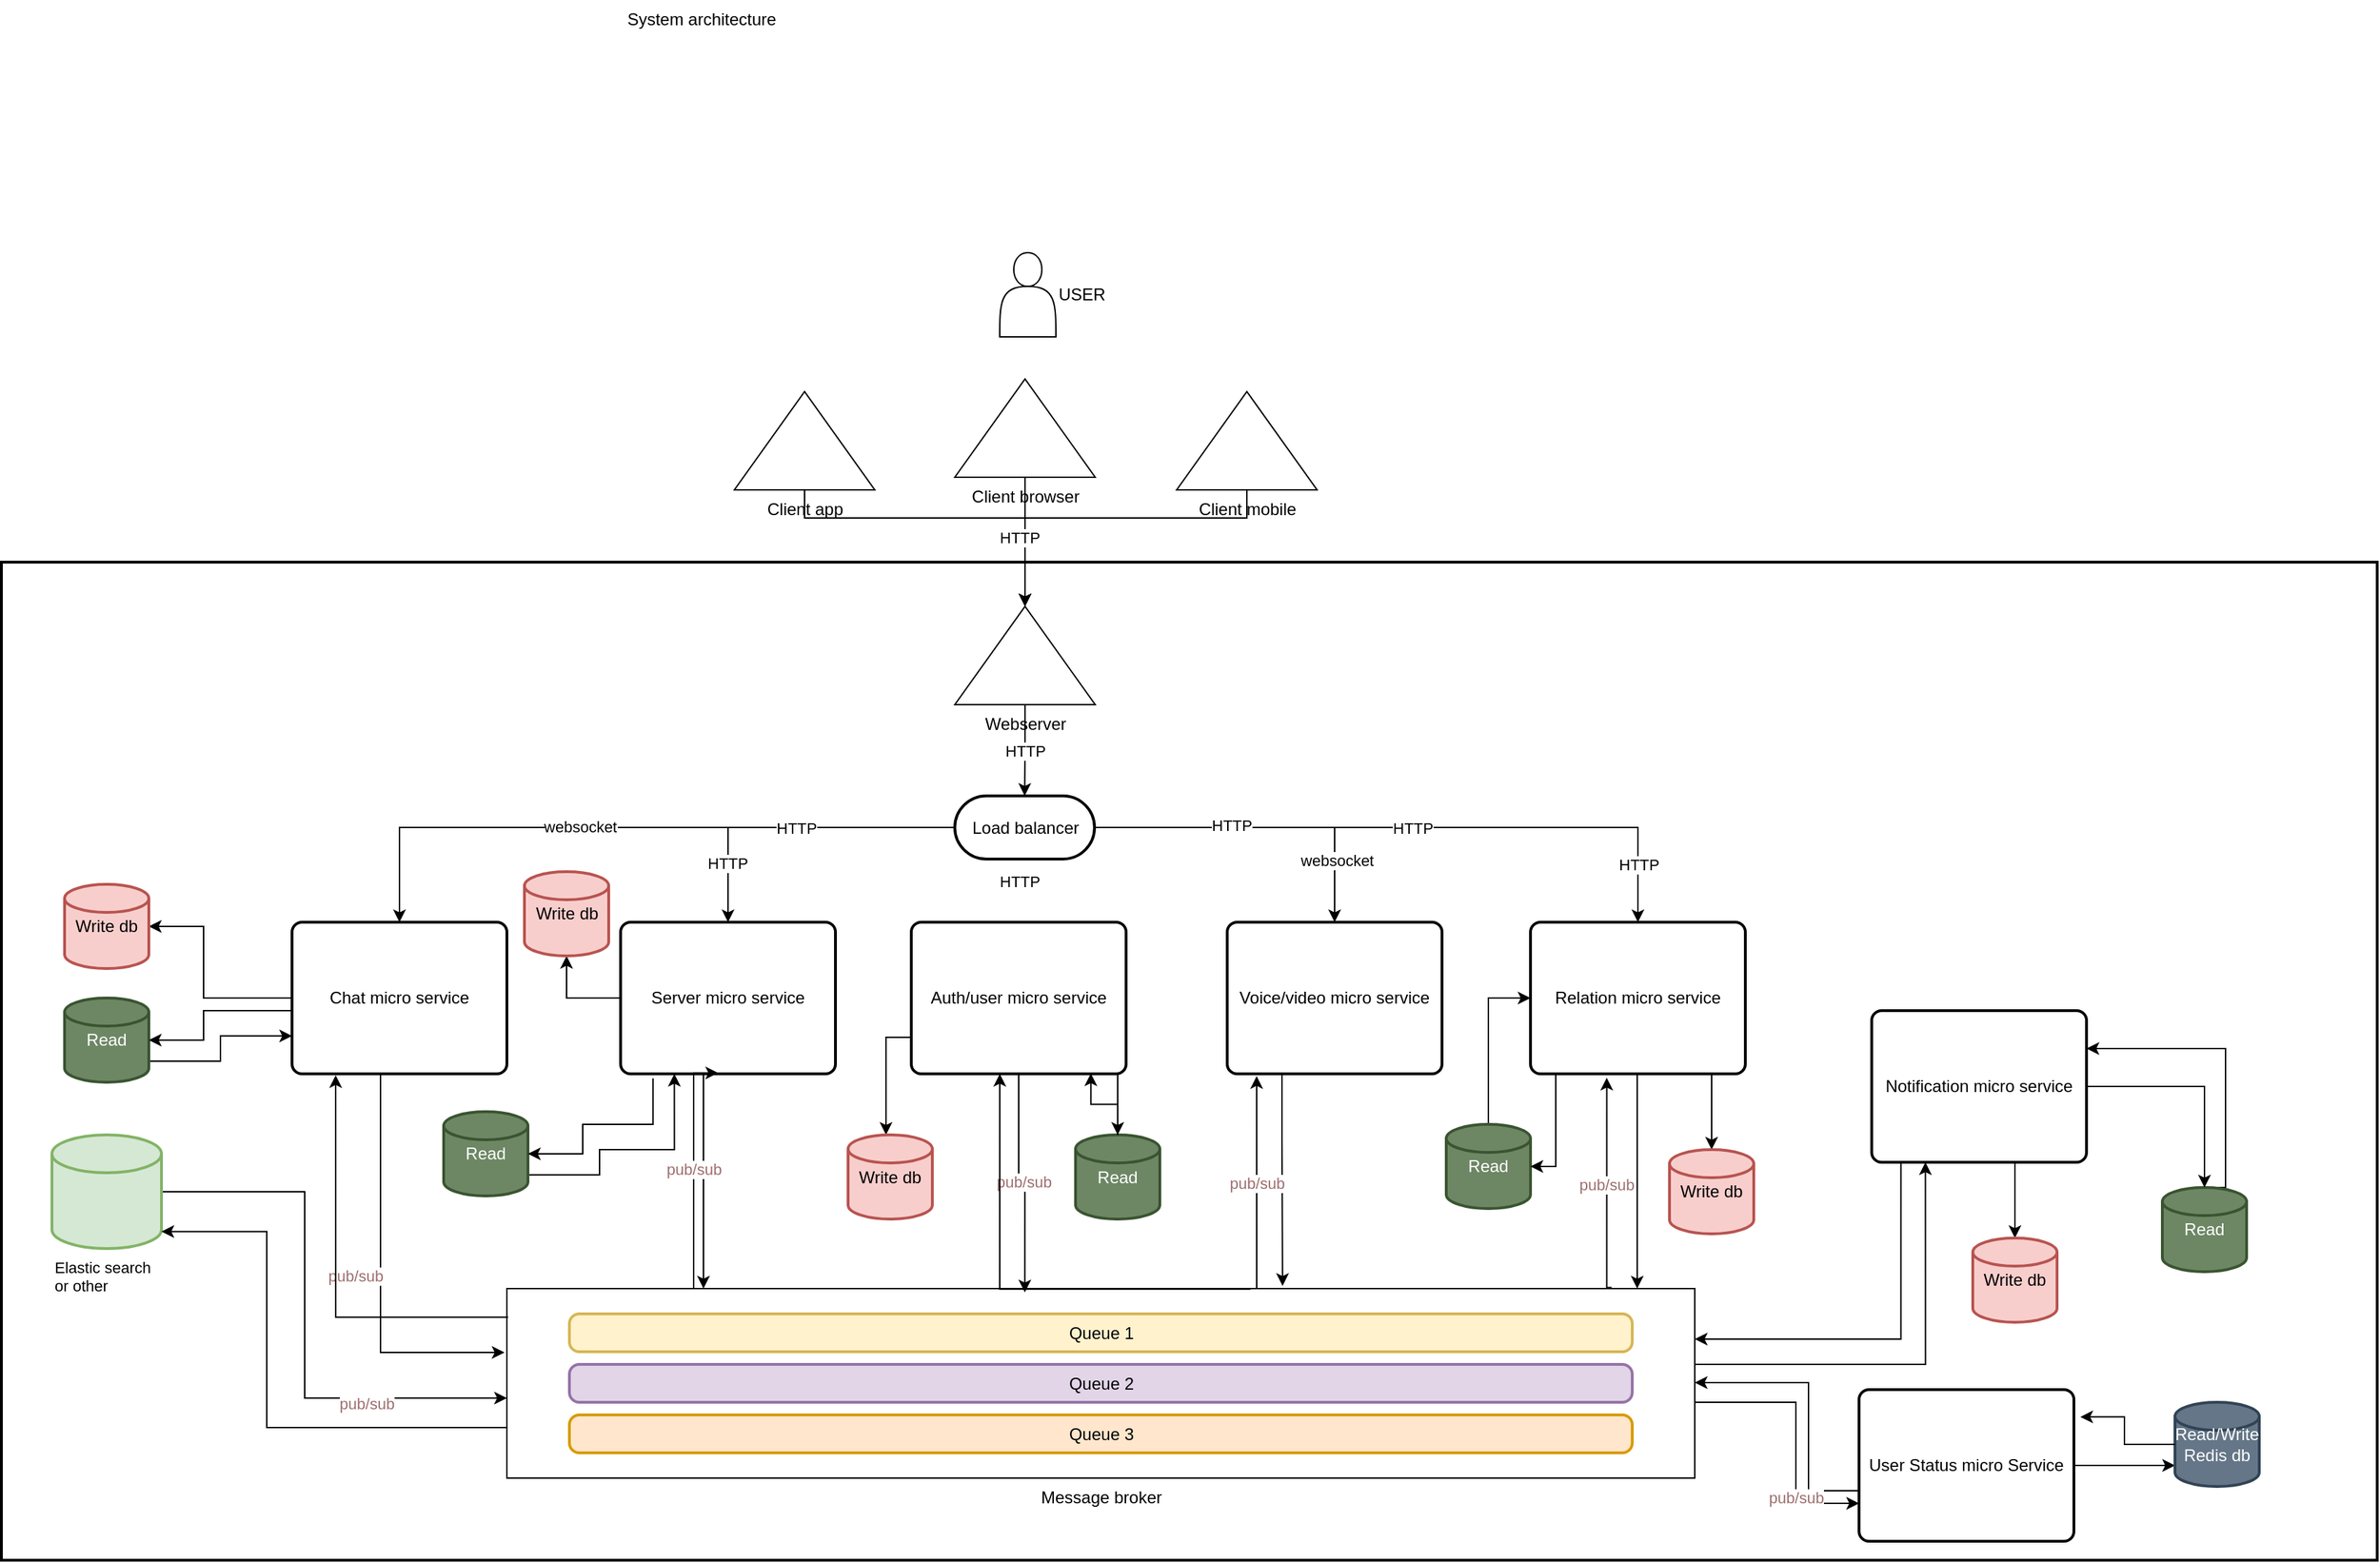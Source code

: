 <mxfile version="24.0.2" type="github">
  <diagram id="I4ahz-z1FdCuFzpf6qUr" name="Page-1">
    <mxGraphModel dx="1405" dy="908" grid="1" gridSize="9" guides="1" tooltips="1" connect="1" arrows="1" fold="1" page="1" pageScale="1" pageWidth="850" pageHeight="1100" math="0" shadow="0">
      <root>
        <mxCell id="0" />
        <mxCell id="1" parent="0" />
        <mxCell id="r7bKNmbLutYQrQa0Vv5a-1" value="USER" style="shape=actor;whiteSpace=wrap;html=1;labelPosition=right;verticalLabelPosition=middle;align=left;verticalAlign=middle;" parent="1" vertex="1">
          <mxGeometry x="783" y="252" width="40" height="60" as="geometry" />
        </mxCell>
        <mxCell id="r7bKNmbLutYQrQa0Vv5a-17" value="" style="edgeStyle=orthogonalEdgeStyle;rounded=0;orthogonalLoop=1;jettySize=auto;html=1;" parent="1" source="r7bKNmbLutYQrQa0Vv5a-7" target="r7bKNmbLutYQrQa0Vv5a-10" edge="1">
          <mxGeometry relative="1" as="geometry" />
        </mxCell>
        <mxCell id="r7bKNmbLutYQrQa0Vv5a-7" value="Client browser" style="verticalLabelPosition=bottom;verticalAlign=top;html=1;shape=mxgraph.basic.acute_triangle;dx=0.5;" parent="1" vertex="1">
          <mxGeometry x="751" y="342" width="100" height="70" as="geometry" />
        </mxCell>
        <mxCell id="r7bKNmbLutYQrQa0Vv5a-8" value="System architecture&amp;nbsp;" style="text;html=1;align=center;verticalAlign=middle;resizable=0;points=[];autosize=1;strokeColor=none;fillColor=none;" parent="1" vertex="1">
          <mxGeometry x="504.5" y="72" width="135" height="27" as="geometry" />
        </mxCell>
        <mxCell id="r7bKNmbLutYQrQa0Vv5a-9" value="" style="verticalLabelPosition=bottom;verticalAlign=top;html=1;shape=mxgraph.basic.rect;fillColor2=none;strokeWidth=2;size=20;indent=5;fillColor=none;" parent="1" vertex="1">
          <mxGeometry x="72" y="472.5" width="1692" height="711" as="geometry" />
        </mxCell>
        <mxCell id="r7bKNmbLutYQrQa0Vv5a-22" value="HTTP" style="edgeStyle=orthogonalEdgeStyle;rounded=0;orthogonalLoop=1;jettySize=auto;html=1;" parent="1" source="r7bKNmbLutYQrQa0Vv5a-10" target="r7bKNmbLutYQrQa0Vv5a-21" edge="1">
          <mxGeometry relative="1" as="geometry" />
        </mxCell>
        <mxCell id="r7bKNmbLutYQrQa0Vv5a-10" value="Webserver" style="verticalLabelPosition=bottom;verticalAlign=top;html=1;shape=mxgraph.basic.acute_triangle;dx=0.5;" parent="1" vertex="1">
          <mxGeometry x="751" y="504" width="100" height="70" as="geometry" />
        </mxCell>
        <mxCell id="r7bKNmbLutYQrQa0Vv5a-107" style="edgeStyle=orthogonalEdgeStyle;rounded=0;orthogonalLoop=1;jettySize=auto;html=1;entryX=0;entryY=0;entryDx=50;entryDy=0;entryPerimeter=0;fontSize=11;fontColor=#9c6d6d;" parent="1" source="r7bKNmbLutYQrQa0Vv5a-14" target="r7bKNmbLutYQrQa0Vv5a-10" edge="1">
          <mxGeometry relative="1" as="geometry">
            <Array as="points">
              <mxPoint x="959" y="441" />
              <mxPoint x="801" y="441" />
            </Array>
          </mxGeometry>
        </mxCell>
        <mxCell id="r7bKNmbLutYQrQa0Vv5a-14" value="Client mobile&lt;br&gt;" style="verticalLabelPosition=bottom;verticalAlign=top;html=1;shape=mxgraph.basic.acute_triangle;dx=0.5;" parent="1" vertex="1">
          <mxGeometry x="909" y="351" width="100" height="70" as="geometry" />
        </mxCell>
        <mxCell id="r7bKNmbLutYQrQa0Vv5a-106" value="" style="edgeStyle=orthogonalEdgeStyle;rounded=0;orthogonalLoop=1;jettySize=auto;html=1;fontSize=11;fontColor=#9c6d6d;" parent="1" source="r7bKNmbLutYQrQa0Vv5a-15" target="r7bKNmbLutYQrQa0Vv5a-10" edge="1">
          <mxGeometry relative="1" as="geometry">
            <Array as="points">
              <mxPoint x="644" y="441" />
              <mxPoint x="801" y="441" />
            </Array>
          </mxGeometry>
        </mxCell>
        <mxCell id="Fc79eV2DeLuxpPt_U4-c-6" value="&lt;span style=&quot;color: rgb(0, 0, 0);&quot;&gt;HTTP&lt;/span&gt;" style="edgeLabel;html=1;align=center;verticalAlign=middle;resizable=0;points=[];fontSize=11;fontColor=#9c6d6d;" parent="r7bKNmbLutYQrQa0Vv5a-106" vertex="1" connectable="0">
          <mxGeometry x="0.593" y="-4" relative="1" as="geometry">
            <mxPoint as="offset" />
          </mxGeometry>
        </mxCell>
        <mxCell id="r7bKNmbLutYQrQa0Vv5a-15" value="Client app" style="verticalLabelPosition=bottom;verticalAlign=top;html=1;shape=mxgraph.basic.acute_triangle;dx=0.5;" parent="1" vertex="1">
          <mxGeometry x="594" y="351" width="100" height="70" as="geometry" />
        </mxCell>
        <mxCell id="r7bKNmbLutYQrQa0Vv5a-31" value="" style="edgeStyle=orthogonalEdgeStyle;rounded=0;orthogonalLoop=1;jettySize=auto;html=1;" parent="1" source="r7bKNmbLutYQrQa0Vv5a-21" target="r7bKNmbLutYQrQa0Vv5a-24" edge="1">
          <mxGeometry relative="1" as="geometry" />
        </mxCell>
        <mxCell id="Fc79eV2DeLuxpPt_U4-c-9" value="&lt;span style=&quot;color: rgb(0, 0, 0);&quot;&gt;HTTP&lt;/span&gt;" style="edgeLabel;html=1;align=center;verticalAlign=middle;resizable=0;points=[];fontSize=11;fontColor=#9c6d6d;" parent="r7bKNmbLutYQrQa0Vv5a-31" vertex="1" connectable="0">
          <mxGeometry x="0.634" y="-1" relative="1" as="geometry">
            <mxPoint as="offset" />
          </mxGeometry>
        </mxCell>
        <mxCell id="r7bKNmbLutYQrQa0Vv5a-32" style="edgeStyle=orthogonalEdgeStyle;rounded=0;orthogonalLoop=1;jettySize=auto;html=1;" parent="1" source="r7bKNmbLutYQrQa0Vv5a-21" target="r7bKNmbLutYQrQa0Vv5a-23" edge="1">
          <mxGeometry relative="1" as="geometry" />
        </mxCell>
        <mxCell id="Fc79eV2DeLuxpPt_U4-c-8" value="&lt;span style=&quot;color: rgb(0, 0, 0);&quot;&gt;websocket&lt;/span&gt;" style="edgeLabel;html=1;align=center;verticalAlign=middle;resizable=0;points=[];fontSize=11;fontColor=#9c6d6d;" parent="r7bKNmbLutYQrQa0Vv5a-32" vertex="1" connectable="0">
          <mxGeometry x="0.156" y="-1" relative="1" as="geometry">
            <mxPoint as="offset" />
          </mxGeometry>
        </mxCell>
        <mxCell id="Fc79eV2DeLuxpPt_U4-c-10" value="&lt;span style=&quot;color: rgb(0, 0, 0);&quot;&gt;HTTP&lt;/span&gt;" style="edgeLabel;html=1;align=center;verticalAlign=middle;resizable=0;points=[];fontSize=11;fontColor=#9c6d6d;" parent="r7bKNmbLutYQrQa0Vv5a-32" vertex="1" connectable="0">
          <mxGeometry x="-0.511" relative="1" as="geometry">
            <mxPoint as="offset" />
          </mxGeometry>
        </mxCell>
        <mxCell id="r7bKNmbLutYQrQa0Vv5a-33" style="edgeStyle=orthogonalEdgeStyle;rounded=0;orthogonalLoop=1;jettySize=auto;html=1;" parent="1" source="r7bKNmbLutYQrQa0Vv5a-21" target="r7bKNmbLutYQrQa0Vv5a-25" edge="1">
          <mxGeometry relative="1" as="geometry" />
        </mxCell>
        <mxCell id="Fc79eV2DeLuxpPt_U4-c-12" value="&lt;span style=&quot;color: rgb(0, 0, 0);&quot;&gt;websocket&lt;/span&gt;" style="edgeLabel;html=1;align=center;verticalAlign=middle;resizable=0;points=[];fontSize=11;fontColor=#9c6d6d;" parent="r7bKNmbLutYQrQa0Vv5a-33" vertex="1" connectable="0">
          <mxGeometry x="0.632" y="1" relative="1" as="geometry">
            <mxPoint as="offset" />
          </mxGeometry>
        </mxCell>
        <mxCell id="r7bKNmbLutYQrQa0Vv5a-82" style="edgeStyle=orthogonalEdgeStyle;rounded=0;orthogonalLoop=1;jettySize=auto;html=1;fontSize=11;fontColor=#9c6d6d;" parent="1" source="r7bKNmbLutYQrQa0Vv5a-21" target="r7bKNmbLutYQrQa0Vv5a-79" edge="1">
          <mxGeometry relative="1" as="geometry" />
        </mxCell>
        <mxCell id="Fc79eV2DeLuxpPt_U4-c-11" value="&lt;span style=&quot;color: rgb(0, 0, 0);&quot;&gt;HTTP&lt;/span&gt;" style="edgeLabel;html=1;align=center;verticalAlign=middle;resizable=0;points=[];fontSize=11;fontColor=#9c6d6d;" parent="r7bKNmbLutYQrQa0Vv5a-82" vertex="1" connectable="0">
          <mxGeometry x="-0.573" y="2" relative="1" as="geometry">
            <mxPoint as="offset" />
          </mxGeometry>
        </mxCell>
        <mxCell id="Fc79eV2DeLuxpPt_U4-c-13" value="&lt;span style=&quot;color: rgb(0, 0, 0);&quot;&gt;HTTP&lt;/span&gt;" style="edgeLabel;html=1;align=center;verticalAlign=middle;resizable=0;points=[];fontSize=11;fontColor=#9c6d6d;" parent="r7bKNmbLutYQrQa0Vv5a-82" vertex="1" connectable="0">
          <mxGeometry x="-0.005" relative="1" as="geometry">
            <mxPoint as="offset" />
          </mxGeometry>
        </mxCell>
        <mxCell id="Fc79eV2DeLuxpPt_U4-c-14" value="&lt;span style=&quot;color: rgb(0, 0, 0);&quot;&gt;HTTP&lt;/span&gt;" style="edgeLabel;html=1;align=center;verticalAlign=middle;resizable=0;points=[];fontSize=11;fontColor=#9c6d6d;" parent="r7bKNmbLutYQrQa0Vv5a-82" vertex="1" connectable="0">
          <mxGeometry x="0.819" relative="1" as="geometry">
            <mxPoint as="offset" />
          </mxGeometry>
        </mxCell>
        <mxCell id="r7bKNmbLutYQrQa0Vv5a-109" value="&#xa;&lt;span style=&quot;color: rgb(0, 0, 0); font-family: Helvetica; font-size: 11px; font-style: normal; font-variant-ligatures: normal; font-variant-caps: normal; font-weight: 400; letter-spacing: normal; orphans: 2; text-align: center; text-indent: 0px; text-transform: none; widows: 2; word-spacing: 0px; -webkit-text-stroke-width: 0px; background-color: rgb(255, 255, 255); text-decoration-thickness: initial; text-decoration-style: initial; text-decoration-color: initial; float: none; display: inline !important;&quot;&gt;HTTP&lt;/span&gt;&#xa;&#xa;" style="edgeStyle=orthogonalEdgeStyle;rounded=0;orthogonalLoop=1;jettySize=auto;html=1;entryX=0.5;entryY=0;entryDx=0;entryDy=0;fontSize=11;fontColor=#9c6d6d;" parent="1" source="r7bKNmbLutYQrQa0Vv5a-21" target="r7bKNmbLutYQrQa0Vv5a-72" edge="1">
          <mxGeometry relative="1" as="geometry">
            <Array as="points">
              <mxPoint x="797" y="707" />
              <mxPoint x="797" y="707" />
            </Array>
          </mxGeometry>
        </mxCell>
        <mxCell id="r7bKNmbLutYQrQa0Vv5a-21" value="Load balancer" style="html=1;dashed=0;whitespace=wrap;shape=mxgraph.dfd.start;strokeWidth=2;fillColor=none;" parent="1" vertex="1">
          <mxGeometry x="751" y="639" width="99.5" height="45" as="geometry" />
        </mxCell>
        <mxCell id="r7bKNmbLutYQrQa0Vv5a-45" style="edgeStyle=orthogonalEdgeStyle;rounded=0;orthogonalLoop=1;jettySize=auto;html=1;fontSize=11;fontColor=#9c6d6d;" parent="1" source="r7bKNmbLutYQrQa0Vv5a-23" target="r7bKNmbLutYQrQa0Vv5a-26" edge="1">
          <mxGeometry x="-0.059" y="-9" relative="1" as="geometry">
            <Array as="points">
              <mxPoint x="216" y="783" />
              <mxPoint x="216" y="732" />
            </Array>
            <mxPoint as="offset" />
          </mxGeometry>
        </mxCell>
        <mxCell id="r7bKNmbLutYQrQa0Vv5a-67" value="pub/sub" style="edgeStyle=orthogonalEdgeStyle;rounded=0;orthogonalLoop=1;jettySize=auto;html=1;entryX=-0.002;entryY=0.337;entryDx=0;entryDy=0;entryPerimeter=0;fontSize=11;fontColor=#9c6d6d;" parent="1" source="r7bKNmbLutYQrQa0Vv5a-23" target="r7bKNmbLutYQrQa0Vv5a-27" edge="1">
          <mxGeometry x="-0.001" y="-18" relative="1" as="geometry">
            <Array as="points">
              <mxPoint x="342" y="1036" />
            </Array>
            <mxPoint as="offset" />
          </mxGeometry>
        </mxCell>
        <mxCell id="r7bKNmbLutYQrQa0Vv5a-23" value="Chat micro service" style="rounded=1;whiteSpace=wrap;html=1;absoluteArcSize=1;arcSize=14;strokeWidth=2;fillColor=none;" parent="1" vertex="1">
          <mxGeometry x="279" y="729" width="153" height="108" as="geometry" />
        </mxCell>
        <mxCell id="r7bKNmbLutYQrQa0Vv5a-61" style="edgeStyle=orthogonalEdgeStyle;rounded=0;orthogonalLoop=1;jettySize=auto;html=1;fontSize=11;fontColor=#9c6d6d;entryX=0.5;entryY=1;entryDx=0;entryDy=0;entryPerimeter=0;" parent="1" source="r7bKNmbLutYQrQa0Vv5a-24" target="r7bKNmbLutYQrQa0Vv5a-46" edge="1">
          <mxGeometry relative="1" as="geometry">
            <mxPoint x="493" y="765" as="targetPoint" />
          </mxGeometry>
        </mxCell>
        <mxCell id="r7bKNmbLutYQrQa0Vv5a-73" style="edgeStyle=orthogonalEdgeStyle;rounded=0;orthogonalLoop=1;jettySize=auto;html=1;fontSize=11;fontColor=#9c6d6d;" parent="1" source="r7bKNmbLutYQrQa0Vv5a-24" edge="1">
          <mxGeometry relative="1" as="geometry">
            <mxPoint x="572" y="990" as="targetPoint" />
            <Array as="points">
              <mxPoint x="572" y="900" />
              <mxPoint x="572" y="900" />
            </Array>
          </mxGeometry>
        </mxCell>
        <mxCell id="r7bKNmbLutYQrQa0Vv5a-24" value="Server micro service" style="rounded=1;whiteSpace=wrap;html=1;absoluteArcSize=1;arcSize=14;strokeWidth=2;fillColor=none;" parent="1" vertex="1">
          <mxGeometry x="513" y="729" width="153" height="108" as="geometry" />
        </mxCell>
        <mxCell id="r7bKNmbLutYQrQa0Vv5a-80" style="edgeStyle=orthogonalEdgeStyle;rounded=0;orthogonalLoop=1;jettySize=auto;html=1;entryX=0.653;entryY=-0.014;entryDx=0;entryDy=0;entryPerimeter=0;fontSize=11;fontColor=#9c6d6d;" parent="1" source="r7bKNmbLutYQrQa0Vv5a-25" target="r7bKNmbLutYQrQa0Vv5a-27" edge="1">
          <mxGeometry relative="1" as="geometry">
            <Array as="points">
              <mxPoint x="984" y="882" />
              <mxPoint x="984" y="882" />
            </Array>
          </mxGeometry>
        </mxCell>
        <mxCell id="r7bKNmbLutYQrQa0Vv5a-25" value="Voice/video micro service" style="rounded=1;whiteSpace=wrap;html=1;absoluteArcSize=1;arcSize=14;strokeWidth=2;fillColor=none;" parent="1" vertex="1">
          <mxGeometry x="945" y="729" width="153" height="108" as="geometry" />
        </mxCell>
        <mxCell id="r7bKNmbLutYQrQa0Vv5a-26" value="Write db" style="strokeWidth=2;html=1;shape=mxgraph.flowchart.database;whiteSpace=wrap;fillColor=#f8cecc;strokeColor=#b85450;" parent="1" vertex="1">
          <mxGeometry x="117" y="702" width="60" height="60" as="geometry" />
        </mxCell>
        <mxCell id="Fc79eV2DeLuxpPt_U4-c-2" style="edgeStyle=orthogonalEdgeStyle;rounded=0;orthogonalLoop=1;jettySize=auto;html=1;entryX=0;entryY=0.578;entryDx=0;entryDy=0;entryPerimeter=0;fontSize=11;fontColor=#9c6d6d;" parent="1" source="r7bKNmbLutYQrQa0Vv5a-38" target="r7bKNmbLutYQrQa0Vv5a-27" edge="1">
          <mxGeometry relative="1" as="geometry">
            <Array as="points">
              <mxPoint x="288" y="921" />
              <mxPoint x="288" y="1068" />
            </Array>
          </mxGeometry>
        </mxCell>
        <mxCell id="Fc79eV2DeLuxpPt_U4-c-4" value="pub/sub" style="edgeLabel;html=1;align=center;verticalAlign=middle;resizable=0;points=[];fontSize=11;fontColor=#9c6d6d;" parent="Fc79eV2DeLuxpPt_U4-c-2" vertex="1" connectable="0">
          <mxGeometry x="0.49" y="-4" relative="1" as="geometry">
            <mxPoint as="offset" />
          </mxGeometry>
        </mxCell>
        <mxCell id="r7bKNmbLutYQrQa0Vv5a-38" value="Elastic search or other" style="strokeWidth=2;html=1;shape=mxgraph.flowchart.database;whiteSpace=wrap;fillColor=#d5e8d4;labelPosition=center;verticalLabelPosition=bottom;align=left;verticalAlign=top;fontSize=11;labelBackgroundColor=default;strokeColor=#82b366;" parent="1" vertex="1">
          <mxGeometry x="108" y="880.5" width="78" height="81" as="geometry" />
        </mxCell>
        <mxCell id="r7bKNmbLutYQrQa0Vv5a-42" value="" style="group" parent="1" vertex="1" connectable="0">
          <mxGeometry x="432" y="990" width="846" height="135" as="geometry" />
        </mxCell>
        <mxCell id="r7bKNmbLutYQrQa0Vv5a-27" value="Message broker" style="verticalLabelPosition=bottom;verticalAlign=top;html=1;shape=mxgraph.basic.rect;fillColor2=none;strokeWidth=1;size=20;indent=5;fillColor=none;" parent="r7bKNmbLutYQrQa0Vv5a-42" vertex="1">
          <mxGeometry width="846" height="135" as="geometry" />
        </mxCell>
        <mxCell id="r7bKNmbLutYQrQa0Vv5a-28" value="Queue 1" style="rounded=1;whiteSpace=wrap;html=1;absoluteArcSize=1;arcSize=14;strokeWidth=2;fillColor=#fff2cc;strokeColor=#d6b656;" parent="r7bKNmbLutYQrQa0Vv5a-42" vertex="1">
          <mxGeometry x="44.526" y="18" width="756.947" height="27" as="geometry" />
        </mxCell>
        <mxCell id="r7bKNmbLutYQrQa0Vv5a-29" value="Queue 2" style="rounded=1;whiteSpace=wrap;html=1;absoluteArcSize=1;arcSize=14;strokeWidth=2;fillColor=#e1d5e7;strokeColor=#9673a6;" parent="r7bKNmbLutYQrQa0Vv5a-42" vertex="1">
          <mxGeometry x="44.526" y="54" width="756.947" height="27" as="geometry" />
        </mxCell>
        <mxCell id="r7bKNmbLutYQrQa0Vv5a-30" value="Queue 3" style="rounded=1;whiteSpace=wrap;html=1;absoluteArcSize=1;arcSize=14;strokeWidth=2;fillColor=#ffe6cc;strokeColor=#d79b00;" parent="r7bKNmbLutYQrQa0Vv5a-42" vertex="1">
          <mxGeometry x="44.526" y="90" width="756.947" height="27" as="geometry" />
        </mxCell>
        <mxCell id="r7bKNmbLutYQrQa0Vv5a-46" value="Write db" style="strokeWidth=2;html=1;shape=mxgraph.flowchart.database;whiteSpace=wrap;fillColor=#f8cecc;strokeColor=#b85450;" parent="1" vertex="1">
          <mxGeometry x="444.5" y="693" width="60" height="60" as="geometry" />
        </mxCell>
        <mxCell id="r7bKNmbLutYQrQa0Vv5a-63" value="pub/sub" style="edgeStyle=orthogonalEdgeStyle;rounded=0;orthogonalLoop=1;jettySize=auto;html=1;entryX=0.454;entryY=0.994;entryDx=0;entryDy=0;entryPerimeter=0;fontSize=11;fontColor=#9c6d6d;" parent="1" source="r7bKNmbLutYQrQa0Vv5a-27" target="r7bKNmbLutYQrQa0Vv5a-24" edge="1">
          <mxGeometry relative="1" as="geometry">
            <Array as="points">
              <mxPoint x="565" y="945" />
              <mxPoint x="565" y="945" />
            </Array>
          </mxGeometry>
        </mxCell>
        <mxCell id="r7bKNmbLutYQrQa0Vv5a-66" style="edgeStyle=orthogonalEdgeStyle;rounded=0;orthogonalLoop=1;jettySize=auto;html=1;entryX=0.203;entryY=1.009;entryDx=0;entryDy=0;entryPerimeter=0;fontSize=11;fontColor=#9c6d6d;exitX=0.001;exitY=0.151;exitDx=0;exitDy=0;exitPerimeter=0;" parent="1" source="r7bKNmbLutYQrQa0Vv5a-27" target="r7bKNmbLutYQrQa0Vv5a-23" edge="1">
          <mxGeometry relative="1" as="geometry">
            <mxPoint x="423" y="1071" as="sourcePoint" />
          </mxGeometry>
        </mxCell>
        <mxCell id="r7bKNmbLutYQrQa0Vv5a-76" value="pub/sub" style="edgeStyle=orthogonalEdgeStyle;rounded=0;orthogonalLoop=1;jettySize=auto;html=1;entryX=0.436;entryY=0.02;entryDx=0;entryDy=0;entryPerimeter=0;fontSize=11;fontColor=#9c6d6d;" parent="1" source="r7bKNmbLutYQrQa0Vv5a-72" target="r7bKNmbLutYQrQa0Vv5a-27" edge="1">
          <mxGeometry relative="1" as="geometry" />
        </mxCell>
        <mxCell id="gk63O6OOP2rGa1J9IB_V-16" style="edgeStyle=orthogonalEdgeStyle;rounded=0;orthogonalLoop=1;jettySize=auto;html=1;" edge="1" parent="1" source="r7bKNmbLutYQrQa0Vv5a-72" target="gk63O6OOP2rGa1J9IB_V-15">
          <mxGeometry relative="1" as="geometry">
            <Array as="points">
              <mxPoint x="867" y="846" />
              <mxPoint x="867" y="846" />
            </Array>
          </mxGeometry>
        </mxCell>
        <mxCell id="r7bKNmbLutYQrQa0Vv5a-72" value="Auth/user micro service" style="rounded=1;whiteSpace=wrap;html=1;absoluteArcSize=1;arcSize=14;strokeWidth=2;fillColor=none;" parent="1" vertex="1">
          <mxGeometry x="720" y="729" width="153" height="108" as="geometry" />
        </mxCell>
        <mxCell id="r7bKNmbLutYQrQa0Vv5a-78" style="edgeStyle=orthogonalEdgeStyle;rounded=0;orthogonalLoop=1;jettySize=auto;html=1;entryX=0.412;entryY=1;entryDx=0;entryDy=0;entryPerimeter=0;fontSize=11;fontColor=#9c6d6d;exitX=0.626;exitY=0.003;exitDx=0;exitDy=0;exitPerimeter=0;" parent="1" source="r7bKNmbLutYQrQa0Vv5a-27" target="r7bKNmbLutYQrQa0Vv5a-72" edge="1">
          <mxGeometry relative="1" as="geometry">
            <mxPoint x="783" y="972" as="sourcePoint" />
            <Array as="points">
              <mxPoint x="783" y="990" />
            </Array>
          </mxGeometry>
        </mxCell>
        <mxCell id="r7bKNmbLutYQrQa0Vv5a-87" style="edgeStyle=orthogonalEdgeStyle;rounded=0;orthogonalLoop=1;jettySize=auto;html=1;fontSize=11;fontColor=#9c6d6d;" parent="1" source="r7bKNmbLutYQrQa0Vv5a-79" edge="1">
          <mxGeometry relative="1" as="geometry">
            <mxPoint x="1237" y="990" as="targetPoint" />
          </mxGeometry>
        </mxCell>
        <mxCell id="r7bKNmbLutYQrQa0Vv5a-92" style="edgeStyle=orthogonalEdgeStyle;rounded=0;orthogonalLoop=1;jettySize=auto;html=1;fontSize=11;fontColor=#9c6d6d;" parent="1" source="r7bKNmbLutYQrQa0Vv5a-79" target="r7bKNmbLutYQrQa0Vv5a-89" edge="1">
          <mxGeometry relative="1" as="geometry">
            <Array as="points">
              <mxPoint x="1290" y="855" />
              <mxPoint x="1290" y="855" />
            </Array>
          </mxGeometry>
        </mxCell>
        <mxCell id="r7bKNmbLutYQrQa0Vv5a-79" value="Relation micro service" style="rounded=1;whiteSpace=wrap;html=1;absoluteArcSize=1;arcSize=14;strokeWidth=2;fillColor=none;" parent="1" vertex="1">
          <mxGeometry x="1161" y="729" width="153" height="108" as="geometry" />
        </mxCell>
        <mxCell id="r7bKNmbLutYQrQa0Vv5a-81" value="pub/sub" style="edgeStyle=orthogonalEdgeStyle;rounded=0;orthogonalLoop=1;jettySize=auto;html=1;entryX=0.137;entryY=1.015;entryDx=0;entryDy=0;entryPerimeter=0;fontSize=11;fontColor=#9c6d6d;" parent="1" source="r7bKNmbLutYQrQa0Vv5a-27" target="r7bKNmbLutYQrQa0Vv5a-25" edge="1">
          <mxGeometry relative="1" as="geometry">
            <Array as="points">
              <mxPoint x="966" y="954" />
              <mxPoint x="966" y="954" />
            </Array>
          </mxGeometry>
        </mxCell>
        <mxCell id="r7bKNmbLutYQrQa0Vv5a-88" value="pub/sub" style="edgeStyle=orthogonalEdgeStyle;rounded=0;orthogonalLoop=1;jettySize=auto;html=1;entryX=0.355;entryY=1.026;entryDx=0;entryDy=0;entryPerimeter=0;fontSize=11;fontColor=#9c6d6d;exitX=0.93;exitY=-0.006;exitDx=0;exitDy=0;exitPerimeter=0;" parent="1" source="r7bKNmbLutYQrQa0Vv5a-27" target="r7bKNmbLutYQrQa0Vv5a-79" edge="1">
          <mxGeometry relative="1" as="geometry">
            <Array as="points">
              <mxPoint x="1215" y="989" />
            </Array>
          </mxGeometry>
        </mxCell>
        <mxCell id="r7bKNmbLutYQrQa0Vv5a-89" value="Write db" style="strokeWidth=2;html=1;shape=mxgraph.flowchart.database;whiteSpace=wrap;fillColor=#f8cecc;strokeColor=#b85450;" parent="1" vertex="1">
          <mxGeometry x="1260" y="891" width="60" height="60" as="geometry" />
        </mxCell>
        <mxCell id="r7bKNmbLutYQrQa0Vv5a-102" style="edgeStyle=orthogonalEdgeStyle;rounded=0;orthogonalLoop=1;jettySize=auto;html=1;fontSize=11;fontColor=#9c6d6d;exitX=0.136;exitY=0.998;exitDx=0;exitDy=0;exitPerimeter=0;" parent="1" source="r7bKNmbLutYQrQa0Vv5a-93" edge="1">
          <mxGeometry relative="1" as="geometry">
            <mxPoint x="1278" y="1026" as="targetPoint" />
            <Array as="points">
              <mxPoint x="1425" y="1026" />
            </Array>
          </mxGeometry>
        </mxCell>
        <mxCell id="r7bKNmbLutYQrQa0Vv5a-93" value="Notification micro service" style="rounded=1;whiteSpace=wrap;html=1;absoluteArcSize=1;arcSize=14;strokeWidth=2;fillColor=none;" parent="1" vertex="1">
          <mxGeometry x="1404" y="792" width="153" height="108" as="geometry" />
        </mxCell>
        <mxCell id="r7bKNmbLutYQrQa0Vv5a-104" value="" style="edgeStyle=orthogonalEdgeStyle;rounded=0;orthogonalLoop=1;jettySize=auto;html=1;fontSize=11;fontColor=#9c6d6d;" parent="1" source="r7bKNmbLutYQrQa0Vv5a-94" target="r7bKNmbLutYQrQa0Vv5a-27" edge="1">
          <mxGeometry relative="1" as="geometry">
            <Array as="points">
              <mxPoint x="1359" y="1134" />
              <mxPoint x="1359" y="1057" />
            </Array>
          </mxGeometry>
        </mxCell>
        <mxCell id="gk63O6OOP2rGa1J9IB_V-32" style="edgeStyle=orthogonalEdgeStyle;rounded=0;orthogonalLoop=1;jettySize=auto;html=1;" edge="1" parent="1" source="r7bKNmbLutYQrQa0Vv5a-94" target="gk63O6OOP2rGa1J9IB_V-30">
          <mxGeometry relative="1" as="geometry">
            <Array as="points">
              <mxPoint x="1602" y="1116" />
              <mxPoint x="1602" y="1116" />
            </Array>
          </mxGeometry>
        </mxCell>
        <mxCell id="r7bKNmbLutYQrQa0Vv5a-94" value="User Status micro Service" style="rounded=1;whiteSpace=wrap;html=1;absoluteArcSize=1;arcSize=14;strokeWidth=2;fillColor=none;" parent="1" vertex="1">
          <mxGeometry x="1395" y="1062" width="153" height="108" as="geometry" />
        </mxCell>
        <mxCell id="r7bKNmbLutYQrQa0Vv5a-100" style="edgeStyle=orthogonalEdgeStyle;rounded=0;orthogonalLoop=1;jettySize=auto;html=1;entryX=0.25;entryY=1;entryDx=0;entryDy=0;fontSize=11;fontColor=#9c6d6d;" parent="1" source="r7bKNmbLutYQrQa0Vv5a-27" target="r7bKNmbLutYQrQa0Vv5a-93" edge="1">
          <mxGeometry relative="1" as="geometry">
            <Array as="points">
              <mxPoint x="1442" y="1044" />
            </Array>
          </mxGeometry>
        </mxCell>
        <mxCell id="r7bKNmbLutYQrQa0Vv5a-103" value="" style="edgeStyle=orthogonalEdgeStyle;rounded=0;orthogonalLoop=1;jettySize=auto;html=1;fontSize=11;fontColor=#9c6d6d;entryX=0;entryY=0.75;entryDx=0;entryDy=0;" parent="1" source="r7bKNmbLutYQrQa0Vv5a-27" target="r7bKNmbLutYQrQa0Vv5a-94" edge="1">
          <mxGeometry relative="1" as="geometry">
            <Array as="points">
              <mxPoint x="1350" y="1071" />
              <mxPoint x="1350" y="1143" />
            </Array>
          </mxGeometry>
        </mxCell>
        <mxCell id="r7bKNmbLutYQrQa0Vv5a-105" value="pub/sub&lt;br&gt;" style="edgeLabel;html=1;align=center;verticalAlign=middle;resizable=0;points=[];fontSize=11;fontColor=#9c6d6d;" parent="r7bKNmbLutYQrQa0Vv5a-103" vertex="1" connectable="0">
          <mxGeometry x="0.481" y="1" relative="1" as="geometry">
            <mxPoint x="-1" as="offset" />
          </mxGeometry>
        </mxCell>
        <mxCell id="Fc79eV2DeLuxpPt_U4-c-3" style="edgeStyle=orthogonalEdgeStyle;rounded=0;orthogonalLoop=1;jettySize=auto;html=1;entryX=1;entryY=0.85;entryDx=0;entryDy=0;entryPerimeter=0;fontSize=11;fontColor=#9c6d6d;" parent="1" source="r7bKNmbLutYQrQa0Vv5a-27" target="r7bKNmbLutYQrQa0Vv5a-38" edge="1">
          <mxGeometry x="-0.009" y="18" relative="1" as="geometry">
            <Array as="points">
              <mxPoint x="261" y="1089" />
              <mxPoint x="261" y="949" />
            </Array>
            <mxPoint as="offset" />
          </mxGeometry>
        </mxCell>
        <mxCell id="gk63O6OOP2rGa1J9IB_V-1" style="edgeStyle=orthogonalEdgeStyle;rounded=0;orthogonalLoop=1;jettySize=auto;html=1;fontSize=11;fontColor=#9c6d6d;" edge="1" parent="1" target="gk63O6OOP2rGa1J9IB_V-2">
          <mxGeometry relative="1" as="geometry">
            <mxPoint x="720.5" y="810" as="sourcePoint" />
            <Array as="points">
              <mxPoint x="702" y="811" />
            </Array>
          </mxGeometry>
        </mxCell>
        <mxCell id="gk63O6OOP2rGa1J9IB_V-2" value="Write db" style="strokeWidth=2;html=1;shape=mxgraph.flowchart.database;whiteSpace=wrap;fillColor=#f8cecc;strokeColor=#b85450;" vertex="1" parent="1">
          <mxGeometry x="675" y="880.5" width="60" height="60" as="geometry" />
        </mxCell>
        <mxCell id="gk63O6OOP2rGa1J9IB_V-4" style="edgeStyle=orthogonalEdgeStyle;rounded=0;orthogonalLoop=1;jettySize=auto;html=1;entryX=0;entryY=0.75;entryDx=0;entryDy=0;" edge="1" parent="1" source="gk63O6OOP2rGa1J9IB_V-3" target="r7bKNmbLutYQrQa0Vv5a-23">
          <mxGeometry relative="1" as="geometry">
            <Array as="points">
              <mxPoint x="228" y="828" />
              <mxPoint x="228" y="810" />
            </Array>
          </mxGeometry>
        </mxCell>
        <mxCell id="gk63O6OOP2rGa1J9IB_V-3" value="Read" style="strokeWidth=2;html=1;shape=mxgraph.flowchart.database;whiteSpace=wrap;fillColor=#6d8764;strokeColor=#3A5431;fontColor=#ffffff;" vertex="1" parent="1">
          <mxGeometry x="117" y="783" width="60" height="60" as="geometry" />
        </mxCell>
        <mxCell id="gk63O6OOP2rGa1J9IB_V-5" style="edgeStyle=orthogonalEdgeStyle;rounded=0;orthogonalLoop=1;jettySize=auto;html=1;entryX=1;entryY=0.5;entryDx=0;entryDy=0;entryPerimeter=0;" edge="1" parent="1" source="r7bKNmbLutYQrQa0Vv5a-23" target="gk63O6OOP2rGa1J9IB_V-3">
          <mxGeometry relative="1" as="geometry">
            <Array as="points">
              <mxPoint x="216" y="792" />
              <mxPoint x="216" y="813" />
            </Array>
          </mxGeometry>
        </mxCell>
        <mxCell id="gk63O6OOP2rGa1J9IB_V-6" style="edgeStyle=orthogonalEdgeStyle;rounded=0;orthogonalLoop=1;jettySize=auto;html=1;entryX=0.25;entryY=1;entryDx=0;entryDy=0;" edge="1" parent="1" source="gk63O6OOP2rGa1J9IB_V-7" target="r7bKNmbLutYQrQa0Vv5a-24">
          <mxGeometry relative="1" as="geometry">
            <mxPoint x="549" y="891" as="targetPoint" />
            <Array as="points">
              <mxPoint x="498" y="909" />
              <mxPoint x="498" y="891" />
              <mxPoint x="551" y="891" />
            </Array>
          </mxGeometry>
        </mxCell>
        <mxCell id="gk63O6OOP2rGa1J9IB_V-7" value="Read" style="strokeWidth=2;html=1;shape=mxgraph.flowchart.database;whiteSpace=wrap;fillColor=#6d8764;strokeColor=#3A5431;fontColor=#ffffff;" vertex="1" parent="1">
          <mxGeometry x="387" y="864" width="60" height="60" as="geometry" />
        </mxCell>
        <mxCell id="gk63O6OOP2rGa1J9IB_V-8" style="edgeStyle=orthogonalEdgeStyle;rounded=0;orthogonalLoop=1;jettySize=auto;html=1;entryX=1;entryY=0.5;entryDx=0;entryDy=0;entryPerimeter=0;exitX=0.151;exitY=1.03;exitDx=0;exitDy=0;exitPerimeter=0;" edge="1" parent="1" target="gk63O6OOP2rGa1J9IB_V-7" source="r7bKNmbLutYQrQa0Vv5a-24">
          <mxGeometry relative="1" as="geometry">
            <mxPoint x="549" y="873" as="sourcePoint" />
            <Array as="points">
              <mxPoint x="536" y="873" />
              <mxPoint x="486" y="873" />
              <mxPoint x="486" y="894" />
            </Array>
          </mxGeometry>
        </mxCell>
        <mxCell id="gk63O6OOP2rGa1J9IB_V-15" value="Read" style="strokeWidth=2;html=1;shape=mxgraph.flowchart.database;whiteSpace=wrap;fillColor=#6d8764;strokeColor=#3A5431;fontColor=#ffffff;" vertex="1" parent="1">
          <mxGeometry x="837" y="880.5" width="60" height="60" as="geometry" />
        </mxCell>
        <mxCell id="gk63O6OOP2rGa1J9IB_V-17" style="edgeStyle=orthogonalEdgeStyle;rounded=0;orthogonalLoop=1;jettySize=auto;html=1;entryX=0.836;entryY=0.997;entryDx=0;entryDy=0;entryPerimeter=0;" edge="1" parent="1" source="gk63O6OOP2rGa1J9IB_V-15" target="r7bKNmbLutYQrQa0Vv5a-72">
          <mxGeometry relative="1" as="geometry" />
        </mxCell>
        <mxCell id="gk63O6OOP2rGa1J9IB_V-19" style="edgeStyle=orthogonalEdgeStyle;rounded=0;orthogonalLoop=1;jettySize=auto;html=1;entryX=0;entryY=0.5;entryDx=0;entryDy=0;" edge="1" parent="1" source="gk63O6OOP2rGa1J9IB_V-18" target="r7bKNmbLutYQrQa0Vv5a-79">
          <mxGeometry relative="1" as="geometry" />
        </mxCell>
        <mxCell id="gk63O6OOP2rGa1J9IB_V-18" value="Read" style="strokeWidth=2;html=1;shape=mxgraph.flowchart.database;whiteSpace=wrap;fillColor=#6d8764;strokeColor=#3A5431;fontColor=#ffffff;" vertex="1" parent="1">
          <mxGeometry x="1101" y="873" width="60" height="60" as="geometry" />
        </mxCell>
        <mxCell id="gk63O6OOP2rGa1J9IB_V-21" style="edgeStyle=orthogonalEdgeStyle;rounded=0;orthogonalLoop=1;jettySize=auto;html=1;entryX=1;entryY=0.5;entryDx=0;entryDy=0;entryPerimeter=0;" edge="1" parent="1" source="r7bKNmbLutYQrQa0Vv5a-79" target="gk63O6OOP2rGa1J9IB_V-18">
          <mxGeometry relative="1" as="geometry">
            <Array as="points">
              <mxPoint x="1179" y="903" />
            </Array>
          </mxGeometry>
        </mxCell>
        <mxCell id="gk63O6OOP2rGa1J9IB_V-22" style="edgeStyle=orthogonalEdgeStyle;rounded=0;orthogonalLoop=1;jettySize=auto;html=1;fontSize=11;fontColor=#9c6d6d;" edge="1" parent="1" target="gk63O6OOP2rGa1J9IB_V-23">
          <mxGeometry relative="1" as="geometry">
            <Array as="points">
              <mxPoint x="1506" y="918" />
              <mxPoint x="1506" y="918" />
            </Array>
            <mxPoint x="1506" y="900" as="sourcePoint" />
          </mxGeometry>
        </mxCell>
        <mxCell id="gk63O6OOP2rGa1J9IB_V-23" value="Write db" style="strokeWidth=2;html=1;shape=mxgraph.flowchart.database;whiteSpace=wrap;fillColor=#f8cecc;strokeColor=#b85450;" vertex="1" parent="1">
          <mxGeometry x="1476" y="954" width="60" height="60" as="geometry" />
        </mxCell>
        <mxCell id="gk63O6OOP2rGa1J9IB_V-27" style="edgeStyle=orthogonalEdgeStyle;rounded=0;orthogonalLoop=1;jettySize=auto;html=1;entryX=1;entryY=0.25;entryDx=0;entryDy=0;exitX=0.5;exitY=0;exitDx=0;exitDy=0;exitPerimeter=0;" edge="1" parent="1" source="gk63O6OOP2rGa1J9IB_V-25" target="r7bKNmbLutYQrQa0Vv5a-93">
          <mxGeometry relative="1" as="geometry">
            <Array as="points">
              <mxPoint x="1656" y="918" />
              <mxPoint x="1656" y="819" />
            </Array>
          </mxGeometry>
        </mxCell>
        <mxCell id="gk63O6OOP2rGa1J9IB_V-25" value="Read" style="strokeWidth=2;html=1;shape=mxgraph.flowchart.database;whiteSpace=wrap;fillColor=#6d8764;strokeColor=#3A5431;fontColor=#ffffff;" vertex="1" parent="1">
          <mxGeometry x="1611" y="918" width="60" height="60" as="geometry" />
        </mxCell>
        <mxCell id="gk63O6OOP2rGa1J9IB_V-29" style="edgeStyle=orthogonalEdgeStyle;rounded=0;orthogonalLoop=1;jettySize=auto;html=1;entryX=0.5;entryY=0;entryDx=0;entryDy=0;entryPerimeter=0;" edge="1" parent="1" source="r7bKNmbLutYQrQa0Vv5a-93" target="gk63O6OOP2rGa1J9IB_V-25">
          <mxGeometry relative="1" as="geometry" />
        </mxCell>
        <mxCell id="gk63O6OOP2rGa1J9IB_V-30" value="Read/Write Redis db" style="strokeWidth=2;html=1;shape=mxgraph.flowchart.database;whiteSpace=wrap;fillColor=#647687;strokeColor=#314354;fontColor=#ffffff;" vertex="1" parent="1">
          <mxGeometry x="1620" y="1071" width="60" height="60" as="geometry" />
        </mxCell>
        <mxCell id="gk63O6OOP2rGa1J9IB_V-31" style="edgeStyle=orthogonalEdgeStyle;rounded=0;orthogonalLoop=1;jettySize=auto;html=1;entryX=1.03;entryY=0.18;entryDx=0;entryDy=0;entryPerimeter=0;" edge="1" parent="1" source="gk63O6OOP2rGa1J9IB_V-30" target="r7bKNmbLutYQrQa0Vv5a-94">
          <mxGeometry relative="1" as="geometry" />
        </mxCell>
      </root>
    </mxGraphModel>
  </diagram>
</mxfile>
